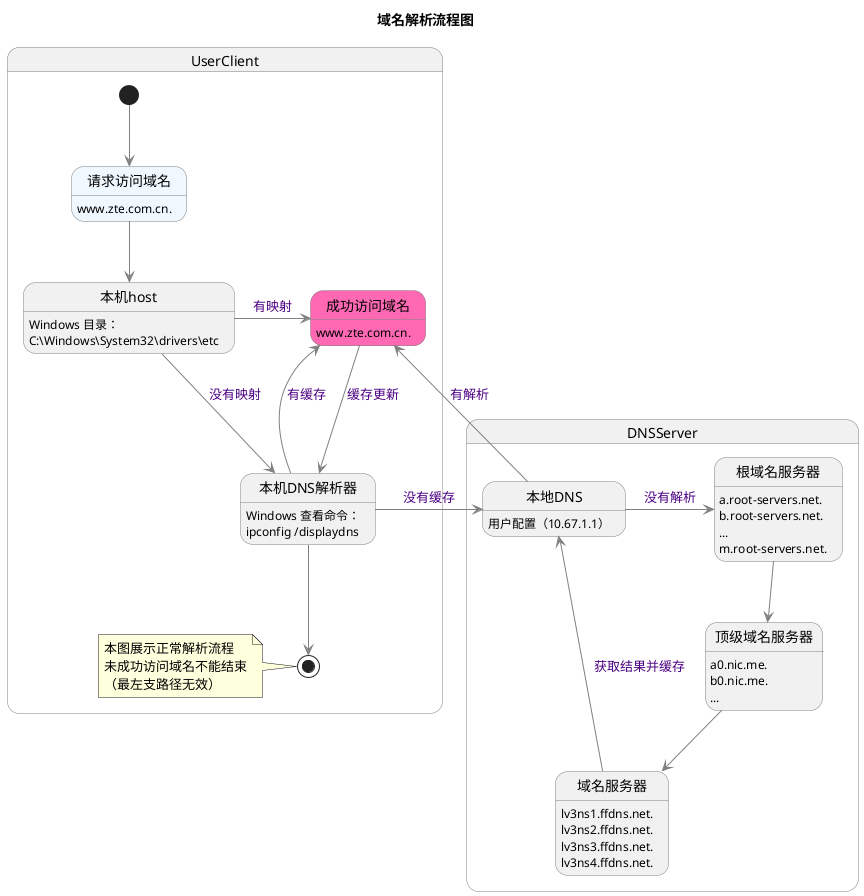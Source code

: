@startuml
title 域名解析流程图
skinparam state {
    StartColor MediumBlue
    EndColor Red
    BorderColor Gray
    ArrowColor Gray
    ArrowFontColor Indigo
    BackgroundColor<<Request>> AliceBlue
    BackgroundColor<<Answer>> HotPink
}

state UserClient {
    [*] --> 请求访问域名
    请求访问域名 --> 本机host
    本机host -right-> 成功访问域名 : 有映射
    本机host --> 本机DNS解析器 : 没有映射
    本机DNS解析器 -up-> 成功访问域名 : 有缓存
    成功访问域名 --> 本机DNS解析器 : 缓存更新
    本机DNS解析器 --> [*]
    note left : 本图展示正常解析流程\n未成功访问域名不能结束\n（最左支路径无效）

    state 请求访问域名 : www.zte.com.cn.
    state 请求访问域名<<Request>>
    state 本机host : Windows 目录：
    state 本机host : C:\Windows\System32\drivers\etc
    state 成功访问域名 : www.zte.com.cn.
    state 成功访问域名<<Answer>>
    state 本机DNS解析器 : Windows 查看命令：
    state 本机DNS解析器 : ipconfig /displaydns
}

state DNSServer {
    本机DNS解析器 -right-> 本地DNS : 没有缓存
    本地DNS -right-> 根域名服务器 : 没有解析
    本地DNS -left-> 成功访问域名 : 有解析
    根域名服务器 --> 顶级域名服务器
    顶级域名服务器 --> 域名服务器
    域名服务器 --> 本地DNS : 获取结果并缓存

    state 本地DNS : 用户配置（10.67.1.1）
    state 根域名服务器 : a.root-servers.net.
    state 根域名服务器 : b.root-servers.net.
    state 根域名服务器 : ...
    state 根域名服务器 : m.root-servers.net.
    state 顶级域名服务器 : a0.nic.me.
    state 顶级域名服务器 : b0.nic.me.
    state 顶级域名服务器 : ...
    state 域名服务器 : lv3ns1.ffdns.net.
    state 域名服务器 : lv3ns2.ffdns.net.
    state 域名服务器 : lv3ns3.ffdns.net.
    state 域名服务器 : lv3ns4.ffdns.net.
}
@enduml
